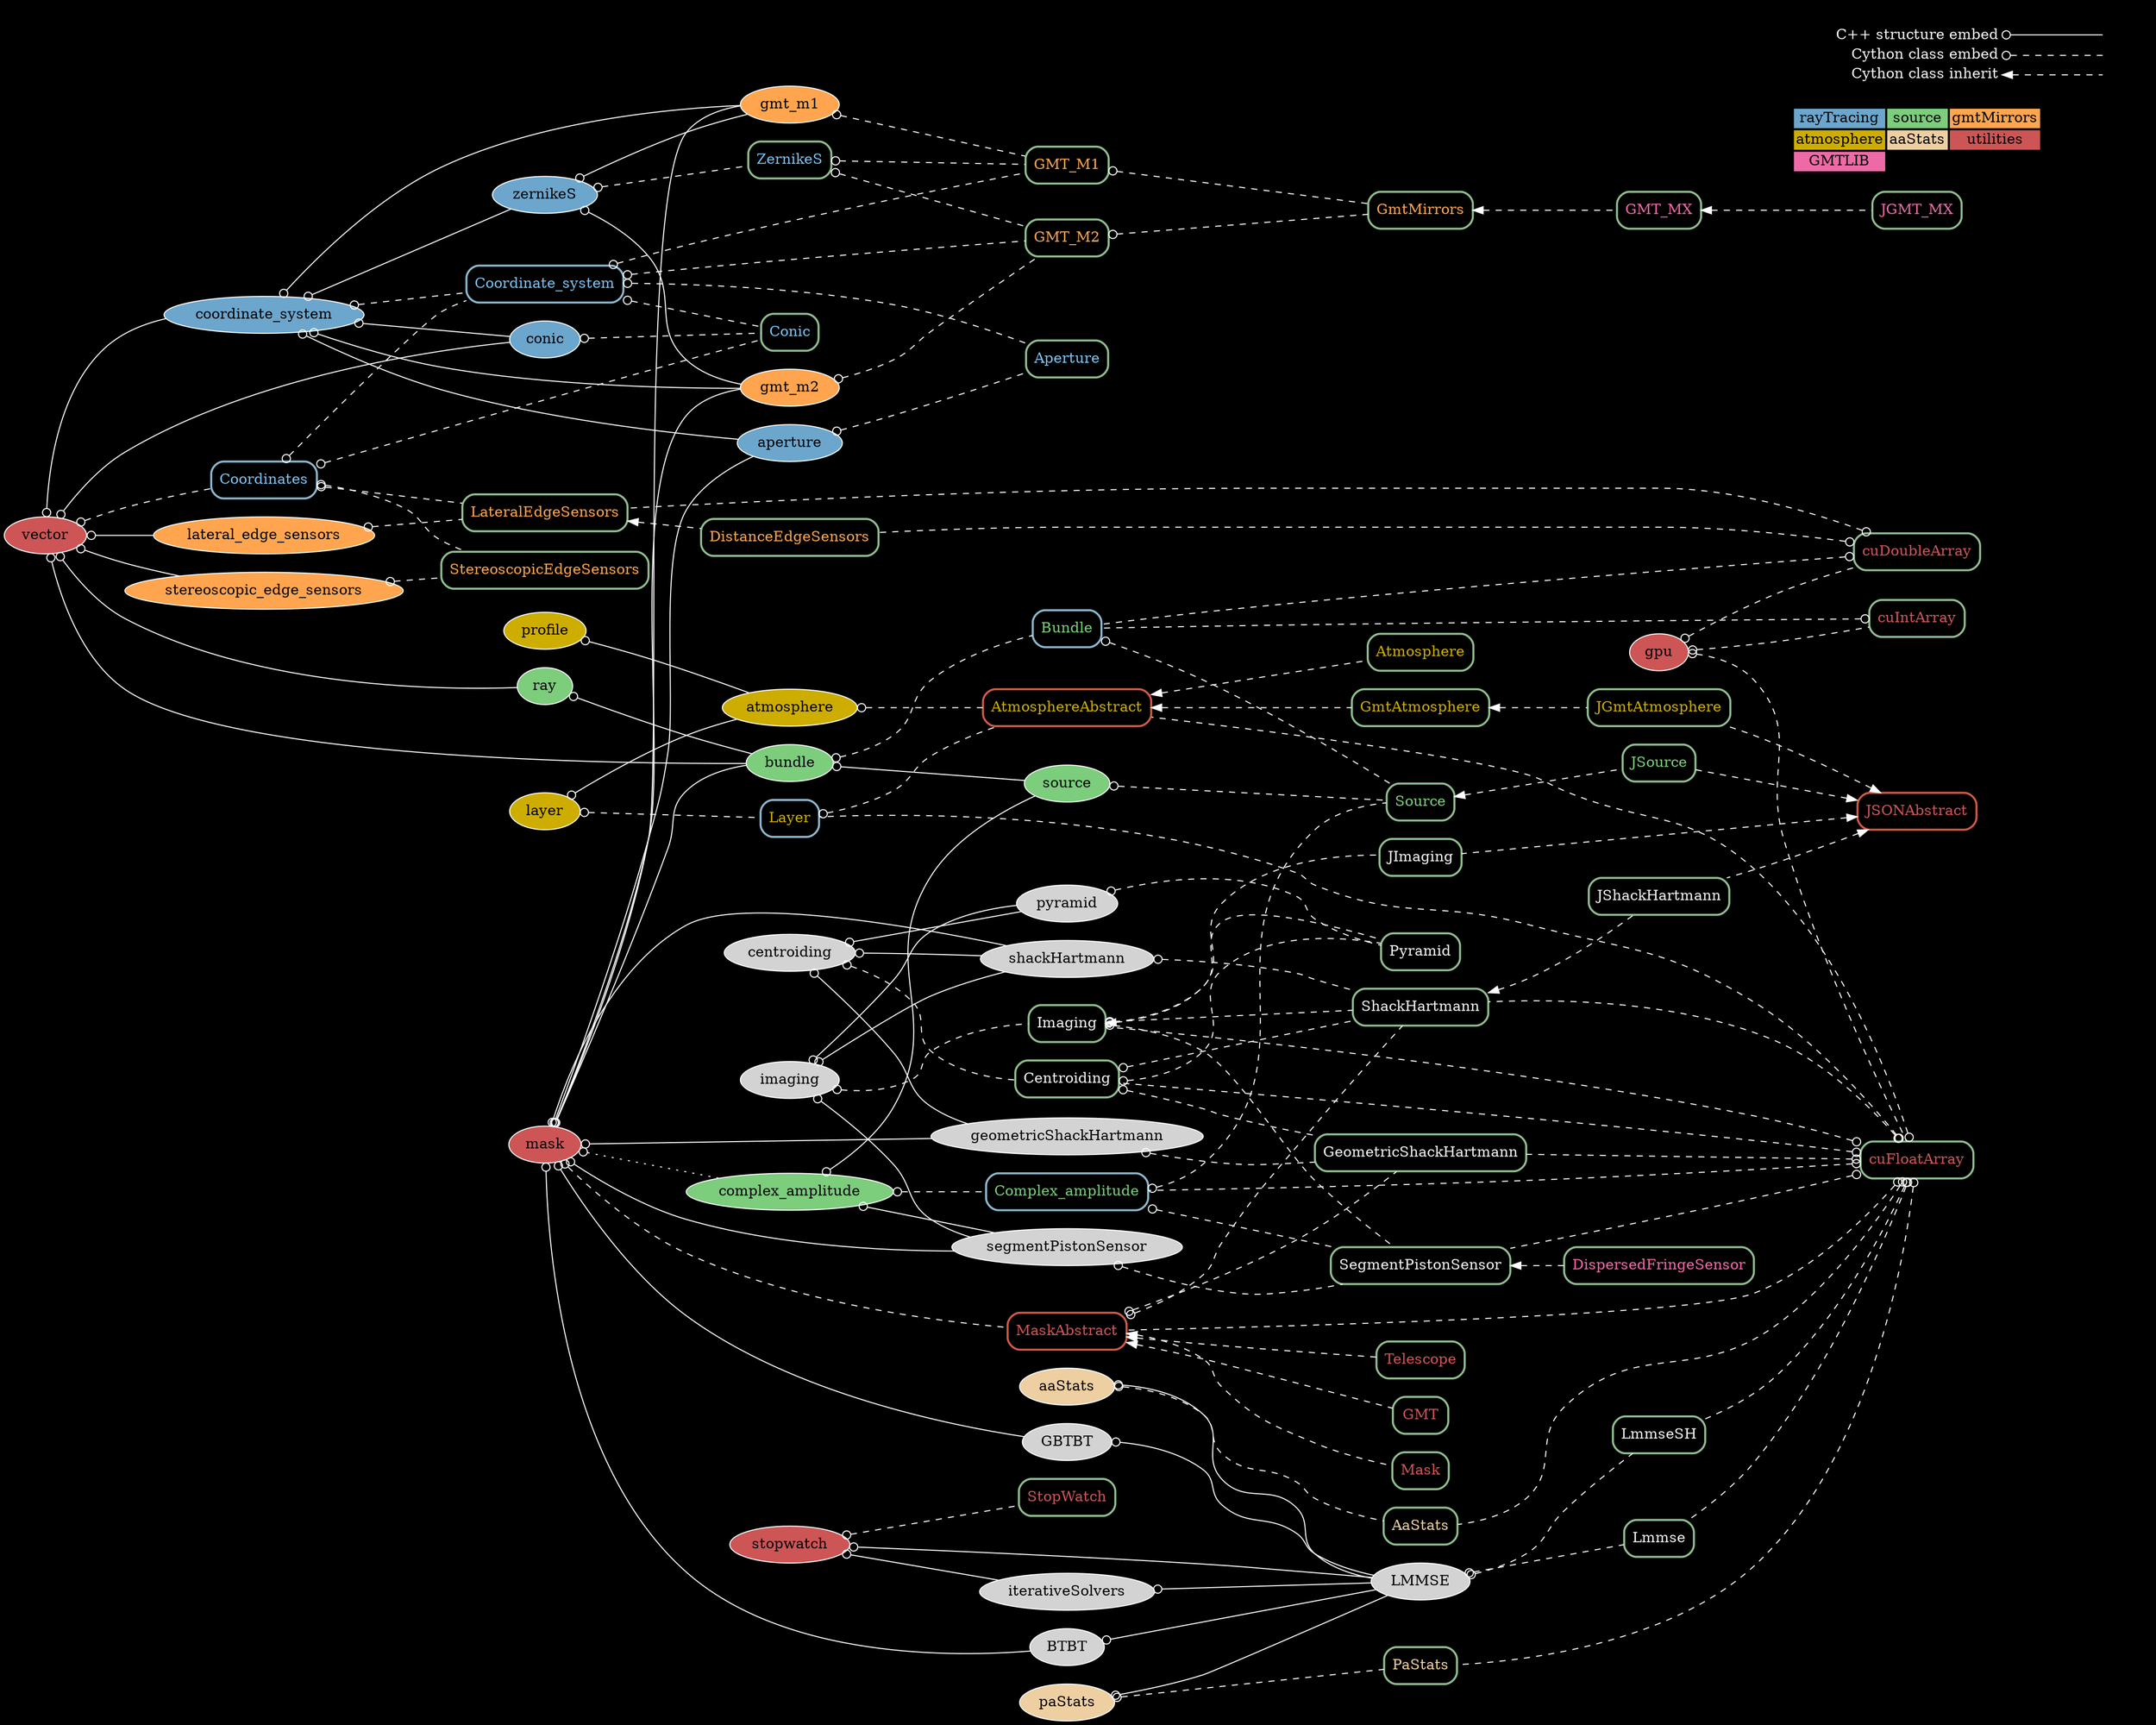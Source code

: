 digraph {
overlap=false
splines=true
bgcolor = black
node[style=filled,fillcolor=lightgray,color=white];
edge[arrowtail=odot,dir=back,color=white];

{
node[fillcolor=skyblue3]
aperture;
conic;
zernikeS;
coordinate_system;
}

{
node[fillcolor=palegreen3]
ray;
bundle;
source;
complex_amplitude;
}

{
node[fillcolor=tan1]
gmt_m1;
gmt_m2;
stereoscopic_edge_sensors;
lateral_edge_sensors;
}

{
node[fillcolor=gold3]
atmosphere;
layer;
profile;
}

{
node[fillcolor=navajowhite2]
aaStats;
paStats;
}

{
node[fillcolor=indianred3];
vector;
mask;
stopwatch;
gpu;
}

centroiding -> {shackHartmann; geometricShackHartmann};
centroiding -> pyramid;
bundle -> source;

{mask; coordinate_system} -> aperture;
{vector; coordinate_system} -> conic;
coordinate_system -> zernikeS;
coordinate_system -> gmt_m1;
coordinate_system -> gmt_m2

zernikeS -> gmt_m1;
zernikeS -> gmt_m2;

ray -> bundle;
vector -> {stereoscopic_edge_sensors;lateral_edge_sensors;coordinate_system;bundle;ray;}
complex_amplitude -> source;

layer -> atmosphere;
profile -> atmosphere;

{aaStats;paStats;BTBT;GBTBT;iterativeSolvers;stopwatch;} -> LMMSE;
stopwatch -> iterativeSolvers;

gpu;

complex_amplitude -> segmentPistonSensor;
mask -> {shackHartmann;geometricShackHartmann;gmt_m1;gmt_m2;bundle;BTBT;GBTBT;segmentPistonSensor;}
imaging -> {shackHartmann;pyramid;segmentPistonSensor;}

edge[style=dotted,color=white]
mask -> complex_amplitude;

node[color=darkseagreen,style=rounded,shape=box,fontcolor=whitesmoke,penwidth=2];
edge[style=dashed,color=white]

{
node[fontcolor=indianred3];
MaskAbstract;
Mask;
Telescope;
GMT;
StopWatch;
cuIntArray;
cuFloatArray;
cuDoubleArray;
JSONAbstract;
}

{
node[fontcolor=skyblue2]
Aperture;
Conic;
ZernikeS;
Coordinate_system;
Coordinates;
}

{
node[fontcolor=palegreen3]
Bundle;
Complex_amplitude;
Source;
JSource;
}

{
node[fontcolor=tan1]
GmtMirrors;
GMT_M1;
GMT_M2;
StereoscopicEdgeSensors;
LateralEdgeSensors;
DistanceEdgeSensors;
}

{
node[fontcolor=gold3]
AtmosphereAbstract;
Atmosphere;
GmtAtmosphere;
JGmtAtmosphere;
Layer;
}

{
node[fontcolor=navajowhite2]
AaStats;
PaStats;
}

{
node[fontcolor=hotpink2]
GMT_MX;
JGMT_MX;
DispersedFringeSensor;
}

aaStats -> AaStats;
paStats -> PaStats;

centroiding -> Centroiding;
imaging -> Imaging;

source -> Source;
Complex_amplitude[color=lightskyblue3];
complex_amplitude -> Complex_amplitude;
Bundle[color=lightskyblue3];
bundle -> Bundle;
cuDoubleArray -> Bundle;
cuIntArray -> Bundle;
Complex_amplitude -> Source[label="wavefront"];
Bundle -> Source[label="rays"];

shackHartmann -> ShackHartmann;
geometricShackHartmann -> GeometricShackHartmann;
MaskAbstract -> {ShackHartmann; GeometricShackHartmann}
Centroiding -> {ShackHartmann; GeometricShackHartmann}

pyramid -> Pyramid;
Centroiding -> Pyramid;

segmentPistonSensor -> SegmentPistonSensor;

gmt_m1 -> GMT_M1;
gmt_m2 -> GMT_M2;

{aperture; Coordinate_system;} -> Aperture;
{conic; Coordinates; Coordinate_system;} -> Conic;

zernikeS -> ZernikeS;
ZernikeS -> GMT_M1;
ZernikeS -> GMT_M2;
GMT_M1 -> GmtMirrors[label="M1"];
GMT_M2 -> GmtMirrors[label="M2"];
Coordinate_system[color=lightskyblue3];
coordinate_system -> Coordinate_system;
Coordinate_system -> GMT_M1;
Coordinate_system -> GMT_M2;
Coordinates[color=lightskyblue3];
Coordinates -> Coordinate_system;
vector -> Coordinates;

stereoscopic_edge_sensors -> StereoscopicEdgeSensors;
Coordinates -> StereoscopicEdgeSensors;

lateral_edge_sensors -> LateralEdgeSensors;
Coordinates -> LateralEdgeSensors;
cuDoubleArray -> {LateralEdgeSensors; DistanceEdgeSensors;}


AtmosphereAbstract[color=coral3];
atmosphere -> AtmosphereAbstract;
Layer[color=lightskyblue3];
layer -> Layer -> AtmosphereAbstract;

MaskAbstract[color=coral3]
mask -> MaskAbstract;
Complex_amplitude -> SegmentPistonSensor;
Imaging -> {ShackHartmann;Pyramid;SegmentPistonSensor;}

stopwatch -> StopWatch;

gpu -> {cuFloatArray;cuIntArray;cuDoubleArray;}
LMMSE -> {Lmmse;LmmseSH;}
cuFloatArray -> {Imaging;Centroiding;Complex_amplitude;ShackHartmann;GeometricShackHartmann;SegmentPistonSensor;Layer;MaskAbstract;Lmmse;LmmseSH;AtmosphereAbstract;AaStats;PaStats;}

edge[dir=back,arrowtail=normal];

AtmosphereAbstract -> Atmosphere;
AtmosphereAbstract -> GmtAtmosphere -> JGmtAtmosphere;

MaskAbstract -> Mask;
MaskAbstract -> Telescope;
MaskAbstract -> GMT;

GmtMirrors -> GMT_MX -> JGMT_MX;
SegmentPistonSensor -> DispersedFringeSensor;
LateralEdgeSensors -> DistanceEdgeSensors;

Source -> JSource;

Imaging -> JImaging;

ShackHartmann -> JShackHartmann;

JSONAbstract[color=coral3];
JSONAbstract -> {JSource; JImaging; JGmtAtmosphere; JShackHartmann;}

#{rank = source; mask;}
#{rank = same; gpu; GMT_MX; Atmosphere;}
#{rank = same; Source; ShackHartmann}
#{rank=same; stopwatch; StopWatch;}
{rank = same; cuFloatArray; cuDoubleArray; cuIntArray}
{rank = sink; cuFloatArray; JSONAbstract;}

  rankdir=LR
  node [shape=plaintext]
  subgraph cluster_01 {
    #label = "Legend";
    color = black;
    key [label=<<table border="0" cellpadding="2" cellspacing="0" cellborder="0">
      <tr><td align="right" port="i1">C++ structure embed</td></tr>
      <tr><td align="right" port="i2">Cython class embed</td></tr>
      <tr><td align="right" port="i3">Cython class inherit</td></tr>
      </table>>]
    key2 [label=<<table border="0" cellpadding="2" cellspacing="0" cellborder="0">
      <tr><td port="i1">&nbsp;</td></tr>
      <tr><td port="i2">&nbsp;</td></tr>
      <tr><td port="i3">&nbsp;</td></tr>
      </table>>]
    key:i1:e -> key2:i1:w [style=solid,arrowtail=odot]
    key:i2:e -> key2:i2:w [style=dashed,arrowtail=odot]
    key:i3:e -> key2:i3:w [style=dashed]
    abc [shape=none,margin=0,label=<
    <table border="0">
    <tr>
    <td bgcolor="skyblue3"><font color="black">rayTracing</font></td>
    <td bgcolor="palegreen3"><font color="black">source</font></td>
    <td bgcolor="tan1"><font color="black">gmtMirrors</font></td>
    </tr>
    <tr>
    <td bgcolor="gold3"><font color="black">atmosphere</font></td>
    <td bgcolor="navajowhite2"><font color="black">aaStats</font></td>
    <td bgcolor="indianred3"><font color="black">utilities</font></td>
    </tr>
    <tr>
    <td bgcolor="hotpink2"><font color="black">GMTLIB</font></td>
    </tr>
    </table>
    >]
  }
}
